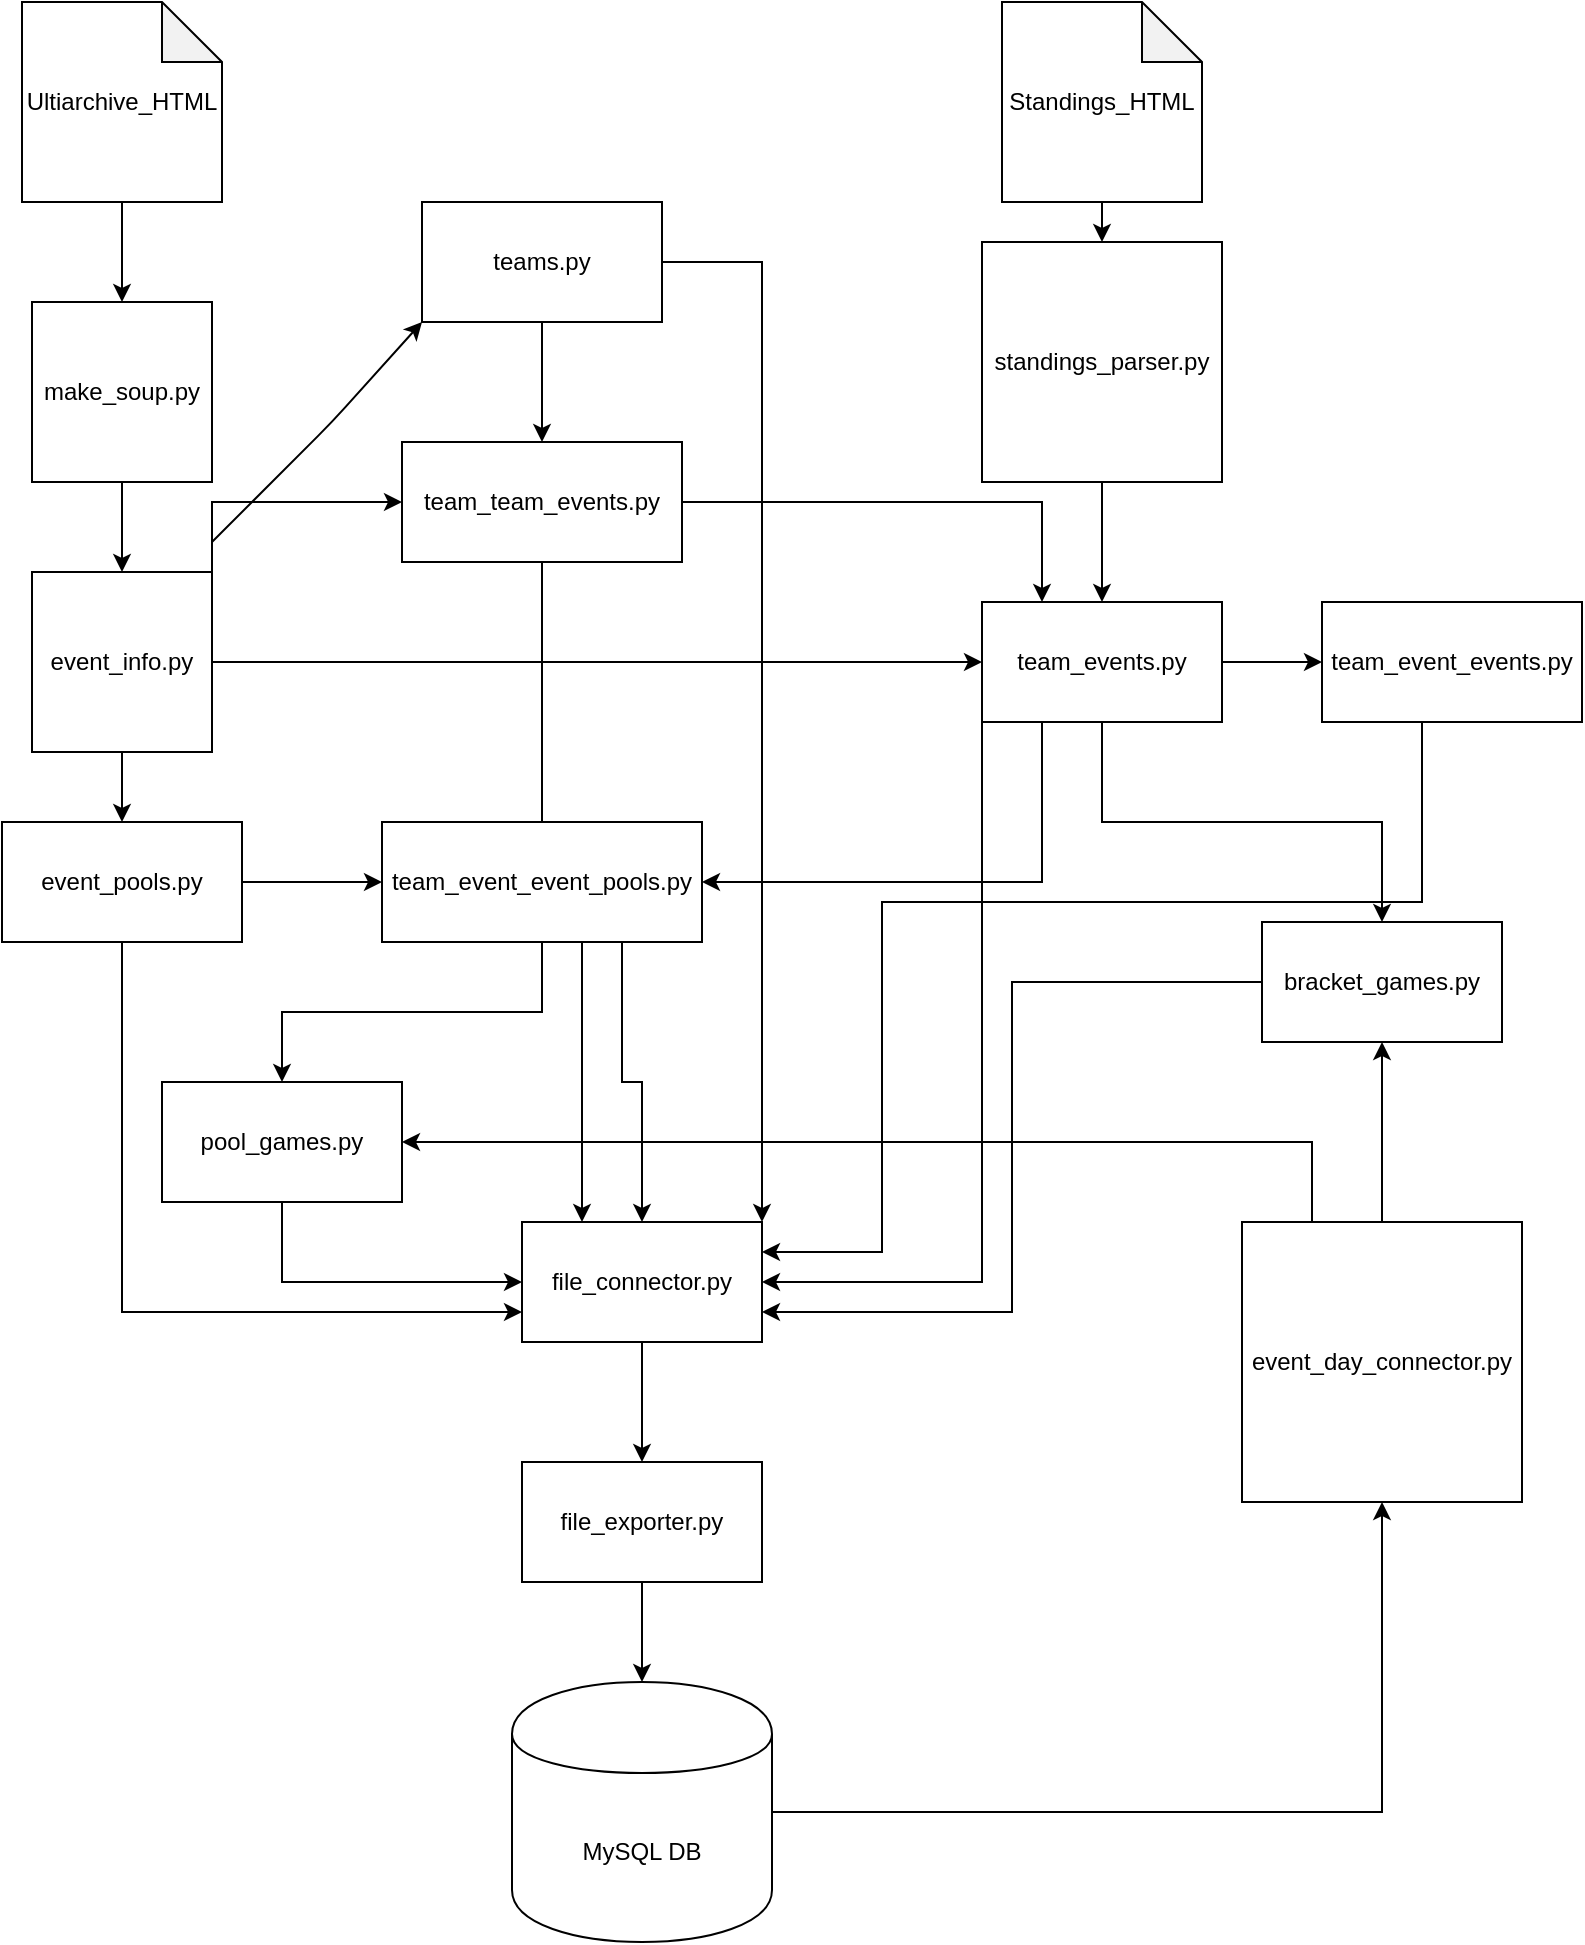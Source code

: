 <mxfile version="13.8.6" type="github"><diagram id="c7LZLoEgGo3b72E-vttG" name="Page-1"><mxGraphModel dx="1303" dy="782" grid="1" gridSize="10" guides="1" tooltips="1" connect="1" arrows="1" fold="1" page="1" pageScale="1" pageWidth="850" pageHeight="1100" math="0" shadow="0"><root><mxCell id="0"/><mxCell id="1" parent="0"/><mxCell id="9vpoHpYsFWV-hNYFulcr-7" style="edgeStyle=orthogonalEdgeStyle;rounded=0;orthogonalLoop=1;jettySize=auto;html=1;exitX=0.5;exitY=1;exitDx=0;exitDy=0;entryX=0.5;entryY=0;entryDx=0;entryDy=0;" edge="1" parent="1" source="9vpoHpYsFWV-hNYFulcr-1" target="9vpoHpYsFWV-hNYFulcr-4"><mxGeometry relative="1" as="geometry"/></mxCell><mxCell id="9vpoHpYsFWV-hNYFulcr-1" value="make_soup.py" style="whiteSpace=wrap;html=1;aspect=fixed;" vertex="1" parent="1"><mxGeometry x="45" y="190" width="90" height="90" as="geometry"/></mxCell><mxCell id="9vpoHpYsFWV-hNYFulcr-6" style="edgeStyle=orthogonalEdgeStyle;rounded=0;orthogonalLoop=1;jettySize=auto;html=1;exitX=0.5;exitY=1;exitDx=0;exitDy=0;exitPerimeter=0;entryX=0.5;entryY=0;entryDx=0;entryDy=0;" edge="1" parent="1" source="9vpoHpYsFWV-hNYFulcr-2" target="9vpoHpYsFWV-hNYFulcr-1"><mxGeometry relative="1" as="geometry"/></mxCell><mxCell id="9vpoHpYsFWV-hNYFulcr-2" value="Ultiarchive_HTML" style="shape=note;whiteSpace=wrap;html=1;backgroundOutline=1;darkOpacity=0.05;" vertex="1" parent="1"><mxGeometry x="40" y="40" width="100" height="100" as="geometry"/></mxCell><mxCell id="9vpoHpYsFWV-hNYFulcr-22" style="edgeStyle=orthogonalEdgeStyle;rounded=0;orthogonalLoop=1;jettySize=auto;html=1;exitX=0.5;exitY=1;exitDx=0;exitDy=0;exitPerimeter=0;entryX=0.5;entryY=0;entryDx=0;entryDy=0;" edge="1" parent="1" source="9vpoHpYsFWV-hNYFulcr-3" target="9vpoHpYsFWV-hNYFulcr-21"><mxGeometry relative="1" as="geometry"/></mxCell><mxCell id="9vpoHpYsFWV-hNYFulcr-3" value="Standings_HTML" style="shape=note;whiteSpace=wrap;html=1;backgroundOutline=1;darkOpacity=0.05;" vertex="1" parent="1"><mxGeometry x="530" y="40" width="100" height="100" as="geometry"/></mxCell><mxCell id="9vpoHpYsFWV-hNYFulcr-10" style="edgeStyle=orthogonalEdgeStyle;rounded=0;orthogonalLoop=1;jettySize=auto;html=1;exitX=0.5;exitY=1;exitDx=0;exitDy=0;entryX=0.5;entryY=0;entryDx=0;entryDy=0;" edge="1" parent="1" source="9vpoHpYsFWV-hNYFulcr-4" target="9vpoHpYsFWV-hNYFulcr-9"><mxGeometry relative="1" as="geometry"/></mxCell><mxCell id="9vpoHpYsFWV-hNYFulcr-15" style="edgeStyle=orthogonalEdgeStyle;rounded=0;orthogonalLoop=1;jettySize=auto;html=1;exitX=1;exitY=0;exitDx=0;exitDy=0;entryX=0;entryY=0.5;entryDx=0;entryDy=0;" edge="1" parent="1" source="9vpoHpYsFWV-hNYFulcr-4" target="9vpoHpYsFWV-hNYFulcr-13"><mxGeometry relative="1" as="geometry"/></mxCell><mxCell id="9vpoHpYsFWV-hNYFulcr-18" style="edgeStyle=orthogonalEdgeStyle;rounded=0;orthogonalLoop=1;jettySize=auto;html=1;exitX=1;exitY=0.5;exitDx=0;exitDy=0;entryX=0;entryY=0.5;entryDx=0;entryDy=0;" edge="1" parent="1" source="9vpoHpYsFWV-hNYFulcr-4" target="9vpoHpYsFWV-hNYFulcr-16"><mxGeometry relative="1" as="geometry"><mxPoint x="500" y="354.667" as="targetPoint"/></mxGeometry></mxCell><mxCell id="9vpoHpYsFWV-hNYFulcr-4" value="event_info.py" style="whiteSpace=wrap;html=1;aspect=fixed;" vertex="1" parent="1"><mxGeometry x="45" y="325" width="90" height="90" as="geometry"/></mxCell><mxCell id="9vpoHpYsFWV-hNYFulcr-25" style="edgeStyle=orthogonalEdgeStyle;rounded=0;orthogonalLoop=1;jettySize=auto;html=1;exitX=1;exitY=0.5;exitDx=0;exitDy=0;entryX=0;entryY=0.5;entryDx=0;entryDy=0;" edge="1" parent="1" source="9vpoHpYsFWV-hNYFulcr-9" target="9vpoHpYsFWV-hNYFulcr-24"><mxGeometry relative="1" as="geometry"/></mxCell><mxCell id="9vpoHpYsFWV-hNYFulcr-45" style="edgeStyle=orthogonalEdgeStyle;rounded=0;orthogonalLoop=1;jettySize=auto;html=1;exitX=0.5;exitY=1;exitDx=0;exitDy=0;entryX=0;entryY=0.75;entryDx=0;entryDy=0;" edge="1" parent="1" source="9vpoHpYsFWV-hNYFulcr-9" target="9vpoHpYsFWV-hNYFulcr-36"><mxGeometry relative="1" as="geometry"/></mxCell><mxCell id="9vpoHpYsFWV-hNYFulcr-9" value="event_pools.py" style="rounded=0;whiteSpace=wrap;html=1;" vertex="1" parent="1"><mxGeometry x="30" y="450" width="120" height="60" as="geometry"/></mxCell><mxCell id="9vpoHpYsFWV-hNYFulcr-14" style="edgeStyle=orthogonalEdgeStyle;rounded=0;orthogonalLoop=1;jettySize=auto;html=1;exitX=0.5;exitY=1;exitDx=0;exitDy=0;entryX=0.5;entryY=0;entryDx=0;entryDy=0;" edge="1" parent="1" source="9vpoHpYsFWV-hNYFulcr-11" target="9vpoHpYsFWV-hNYFulcr-13"><mxGeometry relative="1" as="geometry"/></mxCell><mxCell id="9vpoHpYsFWV-hNYFulcr-40" style="edgeStyle=orthogonalEdgeStyle;rounded=0;orthogonalLoop=1;jettySize=auto;html=1;exitX=1;exitY=0.5;exitDx=0;exitDy=0;entryX=1;entryY=0;entryDx=0;entryDy=0;" edge="1" parent="1" source="9vpoHpYsFWV-hNYFulcr-11" target="9vpoHpYsFWV-hNYFulcr-36"><mxGeometry relative="1" as="geometry"/></mxCell><mxCell id="9vpoHpYsFWV-hNYFulcr-11" value="teams.py" style="rounded=0;whiteSpace=wrap;html=1;" vertex="1" parent="1"><mxGeometry x="240" y="140" width="120" height="60" as="geometry"/></mxCell><mxCell id="9vpoHpYsFWV-hNYFulcr-12" value="" style="endArrow=classic;html=1;" edge="1" parent="1"><mxGeometry width="50" height="50" relative="1" as="geometry"><mxPoint x="135" y="310" as="sourcePoint"/><mxPoint x="240" y="200" as="targetPoint"/><Array as="points"><mxPoint x="195" y="250"/></Array></mxGeometry></mxCell><mxCell id="9vpoHpYsFWV-hNYFulcr-19" style="edgeStyle=orthogonalEdgeStyle;rounded=0;orthogonalLoop=1;jettySize=auto;html=1;exitX=1;exitY=0.5;exitDx=0;exitDy=0;entryX=0.25;entryY=0;entryDx=0;entryDy=0;" edge="1" parent="1" source="9vpoHpYsFWV-hNYFulcr-13" target="9vpoHpYsFWV-hNYFulcr-16"><mxGeometry relative="1" as="geometry"/></mxCell><mxCell id="9vpoHpYsFWV-hNYFulcr-44" style="edgeStyle=orthogonalEdgeStyle;rounded=0;orthogonalLoop=1;jettySize=auto;html=1;exitX=0.5;exitY=1;exitDx=0;exitDy=0;entryX=0.25;entryY=0;entryDx=0;entryDy=0;" edge="1" parent="1" source="9vpoHpYsFWV-hNYFulcr-13" target="9vpoHpYsFWV-hNYFulcr-36"><mxGeometry relative="1" as="geometry"/></mxCell><mxCell id="9vpoHpYsFWV-hNYFulcr-13" value="team_team_events.py" style="whiteSpace=wrap;html=1;" vertex="1" parent="1"><mxGeometry x="230" y="260" width="140" height="60" as="geometry"/></mxCell><mxCell id="9vpoHpYsFWV-hNYFulcr-30" style="edgeStyle=orthogonalEdgeStyle;rounded=0;orthogonalLoop=1;jettySize=auto;html=1;exitX=0.25;exitY=1;exitDx=0;exitDy=0;entryX=1;entryY=0.5;entryDx=0;entryDy=0;" edge="1" parent="1" source="9vpoHpYsFWV-hNYFulcr-16" target="9vpoHpYsFWV-hNYFulcr-24"><mxGeometry relative="1" as="geometry"/></mxCell><mxCell id="9vpoHpYsFWV-hNYFulcr-32" style="edgeStyle=orthogonalEdgeStyle;rounded=0;orthogonalLoop=1;jettySize=auto;html=1;exitX=0.5;exitY=1;exitDx=0;exitDy=0;" edge="1" parent="1" source="9vpoHpYsFWV-hNYFulcr-16" target="9vpoHpYsFWV-hNYFulcr-31"><mxGeometry relative="1" as="geometry"/></mxCell><mxCell id="9vpoHpYsFWV-hNYFulcr-41" style="edgeStyle=orthogonalEdgeStyle;rounded=0;orthogonalLoop=1;jettySize=auto;html=1;exitX=0;exitY=1;exitDx=0;exitDy=0;entryX=1;entryY=0.5;entryDx=0;entryDy=0;" edge="1" parent="1" source="9vpoHpYsFWV-hNYFulcr-16" target="9vpoHpYsFWV-hNYFulcr-36"><mxGeometry relative="1" as="geometry"/></mxCell><mxCell id="9vpoHpYsFWV-hNYFulcr-50" style="edgeStyle=orthogonalEdgeStyle;rounded=0;orthogonalLoop=1;jettySize=auto;html=1;exitX=1;exitY=0.5;exitDx=0;exitDy=0;entryX=0;entryY=0.5;entryDx=0;entryDy=0;" edge="1" parent="1" source="9vpoHpYsFWV-hNYFulcr-16" target="9vpoHpYsFWV-hNYFulcr-49"><mxGeometry relative="1" as="geometry"/></mxCell><mxCell id="9vpoHpYsFWV-hNYFulcr-16" value="team_events.py" style="whiteSpace=wrap;html=1;" vertex="1" parent="1"><mxGeometry x="520" y="340" width="120" height="60" as="geometry"/></mxCell><mxCell id="9vpoHpYsFWV-hNYFulcr-23" style="edgeStyle=orthogonalEdgeStyle;rounded=0;orthogonalLoop=1;jettySize=auto;html=1;exitX=0.5;exitY=1;exitDx=0;exitDy=0;" edge="1" parent="1" source="9vpoHpYsFWV-hNYFulcr-21" target="9vpoHpYsFWV-hNYFulcr-16"><mxGeometry relative="1" as="geometry"/></mxCell><mxCell id="9vpoHpYsFWV-hNYFulcr-21" value="standings_parser.py" style="whiteSpace=wrap;html=1;aspect=fixed;" vertex="1" parent="1"><mxGeometry x="520" y="160" width="120" height="120" as="geometry"/></mxCell><mxCell id="9vpoHpYsFWV-hNYFulcr-28" style="edgeStyle=orthogonalEdgeStyle;rounded=0;orthogonalLoop=1;jettySize=auto;html=1;exitX=0.5;exitY=1;exitDx=0;exitDy=0;entryX=0.5;entryY=0;entryDx=0;entryDy=0;" edge="1" parent="1" source="9vpoHpYsFWV-hNYFulcr-24" target="9vpoHpYsFWV-hNYFulcr-27"><mxGeometry relative="1" as="geometry"/></mxCell><mxCell id="9vpoHpYsFWV-hNYFulcr-52" style="edgeStyle=orthogonalEdgeStyle;rounded=0;orthogonalLoop=1;jettySize=auto;html=1;exitX=0.75;exitY=1;exitDx=0;exitDy=0;" edge="1" parent="1" source="9vpoHpYsFWV-hNYFulcr-24" target="9vpoHpYsFWV-hNYFulcr-36"><mxGeometry relative="1" as="geometry"/></mxCell><mxCell id="9vpoHpYsFWV-hNYFulcr-24" value="team_event_event_pools.py" style="whiteSpace=wrap;html=1;" vertex="1" parent="1"><mxGeometry x="220" y="450" width="160" height="60" as="geometry"/></mxCell><mxCell id="9vpoHpYsFWV-hNYFulcr-46" style="edgeStyle=orthogonalEdgeStyle;rounded=0;orthogonalLoop=1;jettySize=auto;html=1;exitX=0.5;exitY=1;exitDx=0;exitDy=0;entryX=0;entryY=0.5;entryDx=0;entryDy=0;" edge="1" parent="1" source="9vpoHpYsFWV-hNYFulcr-27" target="9vpoHpYsFWV-hNYFulcr-36"><mxGeometry relative="1" as="geometry"/></mxCell><mxCell id="9vpoHpYsFWV-hNYFulcr-27" value="pool_games.py" style="whiteSpace=wrap;html=1;" vertex="1" parent="1"><mxGeometry x="110" y="580" width="120" height="60" as="geometry"/></mxCell><mxCell id="9vpoHpYsFWV-hNYFulcr-42" style="edgeStyle=orthogonalEdgeStyle;rounded=0;orthogonalLoop=1;jettySize=auto;html=1;exitX=0;exitY=0.5;exitDx=0;exitDy=0;entryX=1;entryY=0.75;entryDx=0;entryDy=0;" edge="1" parent="1" source="9vpoHpYsFWV-hNYFulcr-31" target="9vpoHpYsFWV-hNYFulcr-36"><mxGeometry relative="1" as="geometry"/></mxCell><mxCell id="9vpoHpYsFWV-hNYFulcr-31" value="bracket_games.py" style="whiteSpace=wrap;html=1;" vertex="1" parent="1"><mxGeometry x="660" y="500" width="120" height="60" as="geometry"/></mxCell><mxCell id="9vpoHpYsFWV-hNYFulcr-38" style="edgeStyle=orthogonalEdgeStyle;rounded=0;orthogonalLoop=1;jettySize=auto;html=1;exitX=1;exitY=0.5;exitDx=0;exitDy=0;entryX=0.5;entryY=1;entryDx=0;entryDy=0;" edge="1" parent="1" source="9vpoHpYsFWV-hNYFulcr-33" target="9vpoHpYsFWV-hNYFulcr-34"><mxGeometry relative="1" as="geometry"/></mxCell><mxCell id="9vpoHpYsFWV-hNYFulcr-33" value="MySQL DB" style="shape=cylinder;whiteSpace=wrap;html=1;boundedLbl=1;backgroundOutline=1;" vertex="1" parent="1"><mxGeometry x="285" y="880" width="130" height="130" as="geometry"/></mxCell><mxCell id="9vpoHpYsFWV-hNYFulcr-37" style="edgeStyle=orthogonalEdgeStyle;rounded=0;orthogonalLoop=1;jettySize=auto;html=1;exitX=0.25;exitY=0;exitDx=0;exitDy=0;entryX=1;entryY=0.5;entryDx=0;entryDy=0;" edge="1" parent="1" source="9vpoHpYsFWV-hNYFulcr-34" target="9vpoHpYsFWV-hNYFulcr-27"><mxGeometry relative="1" as="geometry"/></mxCell><mxCell id="9vpoHpYsFWV-hNYFulcr-39" style="edgeStyle=orthogonalEdgeStyle;rounded=0;orthogonalLoop=1;jettySize=auto;html=1;exitX=0.5;exitY=0;exitDx=0;exitDy=0;entryX=0.5;entryY=1;entryDx=0;entryDy=0;" edge="1" parent="1" source="9vpoHpYsFWV-hNYFulcr-34" target="9vpoHpYsFWV-hNYFulcr-31"><mxGeometry relative="1" as="geometry"/></mxCell><mxCell id="9vpoHpYsFWV-hNYFulcr-34" value="event_day_connector.py" style="whiteSpace=wrap;html=1;aspect=fixed;" vertex="1" parent="1"><mxGeometry x="650" y="650" width="140" height="140" as="geometry"/></mxCell><mxCell id="9vpoHpYsFWV-hNYFulcr-48" style="edgeStyle=orthogonalEdgeStyle;rounded=0;orthogonalLoop=1;jettySize=auto;html=1;exitX=0.5;exitY=1;exitDx=0;exitDy=0;" edge="1" parent="1" source="9vpoHpYsFWV-hNYFulcr-35" target="9vpoHpYsFWV-hNYFulcr-33"><mxGeometry relative="1" as="geometry"/></mxCell><mxCell id="9vpoHpYsFWV-hNYFulcr-35" value="file_exporter.py" style="rounded=0;whiteSpace=wrap;html=1;" vertex="1" parent="1"><mxGeometry x="290" y="770" width="120" height="60" as="geometry"/></mxCell><mxCell id="9vpoHpYsFWV-hNYFulcr-47" style="edgeStyle=orthogonalEdgeStyle;rounded=0;orthogonalLoop=1;jettySize=auto;html=1;exitX=0.5;exitY=1;exitDx=0;exitDy=0;entryX=0.5;entryY=0;entryDx=0;entryDy=0;" edge="1" parent="1" source="9vpoHpYsFWV-hNYFulcr-36" target="9vpoHpYsFWV-hNYFulcr-35"><mxGeometry relative="1" as="geometry"/></mxCell><mxCell id="9vpoHpYsFWV-hNYFulcr-36" value="file_connector.py" style="rounded=0;whiteSpace=wrap;html=1;" vertex="1" parent="1"><mxGeometry x="290" y="650" width="120" height="60" as="geometry"/></mxCell><mxCell id="9vpoHpYsFWV-hNYFulcr-51" style="edgeStyle=orthogonalEdgeStyle;rounded=0;orthogonalLoop=1;jettySize=auto;html=1;exitX=0.5;exitY=1;exitDx=0;exitDy=0;entryX=1;entryY=0.25;entryDx=0;entryDy=0;" edge="1" parent="1" source="9vpoHpYsFWV-hNYFulcr-49" target="9vpoHpYsFWV-hNYFulcr-36"><mxGeometry relative="1" as="geometry"><Array as="points"><mxPoint x="740" y="400"/><mxPoint x="740" y="490"/><mxPoint x="470" y="490"/><mxPoint x="470" y="665"/></Array></mxGeometry></mxCell><mxCell id="9vpoHpYsFWV-hNYFulcr-49" value="team_event_events.py" style="whiteSpace=wrap;html=1;" vertex="1" parent="1"><mxGeometry x="690" y="340" width="130" height="60" as="geometry"/></mxCell></root></mxGraphModel></diagram></mxfile>